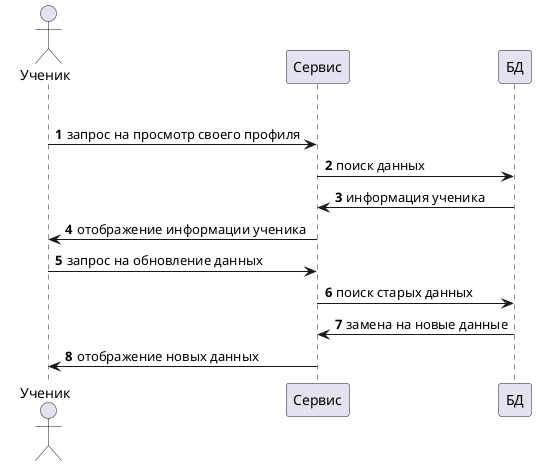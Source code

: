 @startuml: Ученик - работа с профилем. 
'https://plantuml.com/sequence-diagram

autonumber
actor Ученик as Student
participant Сервис as Service
participant БД as studDB

alt
Student -> Service: запрос на просмотр своего профиля
Service -> studDB: поиск данных
studDB -> Service: информация ученика
Service -> Student: отображение информации ученика

Student -> Service: запрос на обновление данных
Service -> studDB: поиск старых данных
studDB -> Service: замена на новые данные
Service -> Student: отображение новых данных


@enduml

@startuml: Ученик - работа с учителями. 
'https://plantuml.com/sequence-diagram

autonumber
actor Ученик as Student 
participant Сервис as Service
participant БД as studDB

alt
Student -> Service: запрос на поиск учителя по его имени
Service -> studDB: поиск в базе данных
studDB -> Service: учитель
Service -> Student: отображение списка учителей

Student -> Service: запрос на просмотр списка учителей ученика
Service -> studDB: поиск учителей по ID ученика
studDB -> Service: список учителей
Service -> Student: отображение списка учителей


@enduml

@startuml: Ученик - работа с методиками. 
'https://plantuml.com/sequence-diagram

autonumber
actor Ученик as Student
participant Сервис as Service
participant БД as studDB

Student -> Service: запрос на просотр методики
Service -> studDB: поиск методики в базе
studDB -> Service: информация методики
Service -> Student: отображение профиля методики
alt
Student -> Service: запрос на прохожение методики
Service -> studDB: поиск методики по ID
studDB -> Service: прохождение и проверка методики
Service -> Student: отображение своего профиля




@enduml
